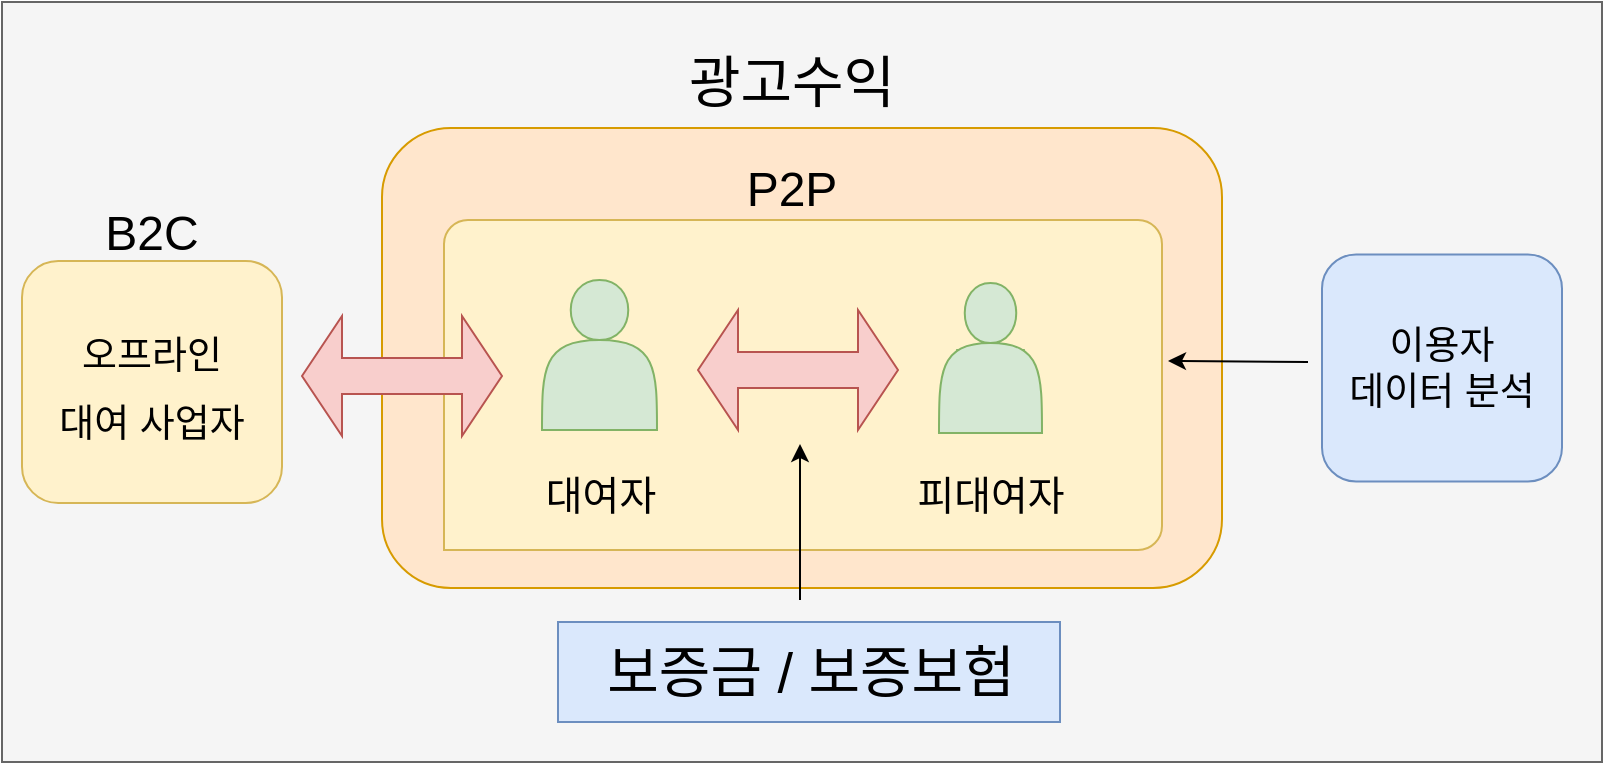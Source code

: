 <mxfile version="20.0.4" type="github">
  <diagram id="rTmouVP0BkRnEApw6isp" name="Page-1">
    <mxGraphModel dx="946" dy="645" grid="1" gridSize="10" guides="1" tooltips="1" connect="1" arrows="1" fold="1" page="1" pageScale="1" pageWidth="827" pageHeight="1169" math="0" shadow="0">
      <root>
        <mxCell id="0" />
        <mxCell id="1" parent="0" />
        <mxCell id="l3KIIkbgnX2HSSAmVBm3-1" value="" style="rounded=0;whiteSpace=wrap;html=1;fillColor=#f5f5f5;fontColor=#333333;strokeColor=#666666;" vertex="1" parent="1">
          <mxGeometry x="10" y="90" width="800" height="380" as="geometry" />
        </mxCell>
        <mxCell id="l3KIIkbgnX2HSSAmVBm3-13" value="" style="rounded=1;whiteSpace=wrap;html=1;fontSize=35;fillColor=#ffe6cc;strokeColor=#d79b00;" vertex="1" parent="1">
          <mxGeometry x="200" y="153" width="420" height="230" as="geometry" />
        </mxCell>
        <mxCell id="l3KIIkbgnX2HSSAmVBm3-8" value="" style="verticalLabelPosition=bottom;verticalAlign=top;html=1;shape=mxgraph.basic.three_corner_round_rect;dx=6;fontSize=35;fillColor=#fff2cc;strokeColor=#d6b656;" vertex="1" parent="1">
          <mxGeometry x="231" y="199" width="359" height="165" as="geometry" />
        </mxCell>
        <mxCell id="l3KIIkbgnX2HSSAmVBm3-5" value="&lt;font style=&quot;font-size: 24px;&quot;&gt;P2P&lt;/font&gt;" style="text;html=1;strokeColor=none;fillColor=none;align=center;verticalAlign=middle;whiteSpace=wrap;rounded=0;fontSize=35;" vertex="1" parent="1">
          <mxGeometry x="375" y="164" width="60" height="30" as="geometry" />
        </mxCell>
        <mxCell id="l3KIIkbgnX2HSSAmVBm3-9" value="" style="shape=doubleArrow;whiteSpace=wrap;html=1;fontSize=35;fillColor=#f8cecc;strokeColor=#b85450;" vertex="1" parent="1">
          <mxGeometry x="358" y="244" width="100" height="60" as="geometry" />
        </mxCell>
        <mxCell id="l3KIIkbgnX2HSSAmVBm3-14" value="&lt;font style=&quot;font-size: 28px;&quot;&gt;광고수익&lt;/font&gt;" style="text;html=1;strokeColor=none;fillColor=none;align=center;verticalAlign=middle;whiteSpace=wrap;rounded=0;fontSize=35;" vertex="1" parent="1">
          <mxGeometry x="260" y="112" width="290" height="30" as="geometry" />
        </mxCell>
        <mxCell id="l3KIIkbgnX2HSSAmVBm3-22" value="" style="group" vertex="1" connectable="0" parent="1">
          <mxGeometry x="478.5" y="230.5" width="51.5" height="75" as="geometry" />
        </mxCell>
        <mxCell id="l3KIIkbgnX2HSSAmVBm3-12" value="&lt;font style=&quot;font-size: 20px;&quot;&gt;피대여자&lt;/font&gt;" style="shape=umlActor;verticalLabelPosition=bottom;verticalAlign=top;html=1;outlineConnect=0;fontSize=35;fillColor=#d5e8d4;strokeColor=#82b366;" vertex="1" parent="l3KIIkbgnX2HSSAmVBm3-22">
          <mxGeometry x="8.583" y="13.5" width="34.333" height="60" as="geometry" />
        </mxCell>
        <mxCell id="l3KIIkbgnX2HSSAmVBm3-19" value="" style="shape=actor;whiteSpace=wrap;html=1;fontSize=28;fillColor=#d5e8d4;strokeColor=#82b366;" vertex="1" parent="l3KIIkbgnX2HSSAmVBm3-22">
          <mxGeometry width="51.5" height="75" as="geometry" />
        </mxCell>
        <mxCell id="l3KIIkbgnX2HSSAmVBm3-23" value="" style="group" vertex="1" connectable="0" parent="1">
          <mxGeometry x="280" y="229" width="57.5" height="75" as="geometry" />
        </mxCell>
        <mxCell id="l3KIIkbgnX2HSSAmVBm3-11" value="&lt;font style=&quot;font-size: 20px;&quot;&gt;대여자&lt;/font&gt;" style="shape=umlActor;verticalLabelPosition=bottom;verticalAlign=top;html=1;outlineConnect=0;fontSize=35;fillColor=#d5e8d4;strokeColor=#82b366;" vertex="1" parent="l3KIIkbgnX2HSSAmVBm3-23">
          <mxGeometry x="9.583" y="15" width="38.333" height="60" as="geometry" />
        </mxCell>
        <mxCell id="l3KIIkbgnX2HSSAmVBm3-18" value="" style="shape=actor;whiteSpace=wrap;html=1;fontSize=28;fillColor=#d5e8d4;strokeColor=#82b366;" vertex="1" parent="l3KIIkbgnX2HSSAmVBm3-23">
          <mxGeometry width="57.5" height="75" as="geometry" />
        </mxCell>
        <mxCell id="l3KIIkbgnX2HSSAmVBm3-29" value="보증금 / 보증보험" style="html=1;fontSize=28;fillColor=#dae8fc;strokeColor=#6c8ebf;" vertex="1" parent="1">
          <mxGeometry x="288" y="400" width="251" height="50" as="geometry" />
        </mxCell>
        <mxCell id="l3KIIkbgnX2HSSAmVBm3-32" value="&lt;font style=&quot;font-size: 19px;&quot;&gt;오프라인 &lt;br&gt;대여 사업자&lt;/font&gt;" style="rounded=1;whiteSpace=wrap;html=1;fontSize=28;fillColor=#fff2cc;strokeColor=#d6b656;" vertex="1" parent="1">
          <mxGeometry x="20" y="219.5" width="130" height="121" as="geometry" />
        </mxCell>
        <mxCell id="l3KIIkbgnX2HSSAmVBm3-33" value="" style="shape=doubleArrow;whiteSpace=wrap;html=1;fontSize=35;fillColor=#f8cecc;strokeColor=#b85450;" vertex="1" parent="1">
          <mxGeometry x="160" y="247" width="100" height="60" as="geometry" />
        </mxCell>
        <mxCell id="l3KIIkbgnX2HSSAmVBm3-34" value="이용자&lt;br&gt;데이터 분석" style="rounded=1;whiteSpace=wrap;html=1;fontSize=19;fillColor=#dae8fc;strokeColor=#6c8ebf;" vertex="1" parent="1">
          <mxGeometry x="670" y="216.25" width="120" height="113.5" as="geometry" />
        </mxCell>
        <mxCell id="l3KIIkbgnX2HSSAmVBm3-38" value="" style="endArrow=classic;html=1;rounded=0;fontSize=19;" edge="1" parent="1">
          <mxGeometry width="50" height="50" relative="1" as="geometry">
            <mxPoint x="409" y="389" as="sourcePoint" />
            <mxPoint x="409" y="311" as="targetPoint" />
          </mxGeometry>
        </mxCell>
        <mxCell id="l3KIIkbgnX2HSSAmVBm3-39" value="" style="endArrow=classic;html=1;rounded=0;fontSize=19;entryX=1;entryY=0.5;entryDx=0;entryDy=0;entryPerimeter=0;" edge="1" parent="1">
          <mxGeometry width="50" height="50" relative="1" as="geometry">
            <mxPoint x="663" y="270" as="sourcePoint" />
            <mxPoint x="593" y="269.5" as="targetPoint" />
          </mxGeometry>
        </mxCell>
        <mxCell id="l3KIIkbgnX2HSSAmVBm3-40" value="&lt;font size=&quot;5&quot;&gt;B2C&lt;/font&gt;" style="text;html=1;strokeColor=none;fillColor=none;align=center;verticalAlign=middle;whiteSpace=wrap;rounded=0;fontSize=35;" vertex="1" parent="1">
          <mxGeometry x="55" y="186.25" width="60" height="30" as="geometry" />
        </mxCell>
      </root>
    </mxGraphModel>
  </diagram>
</mxfile>
